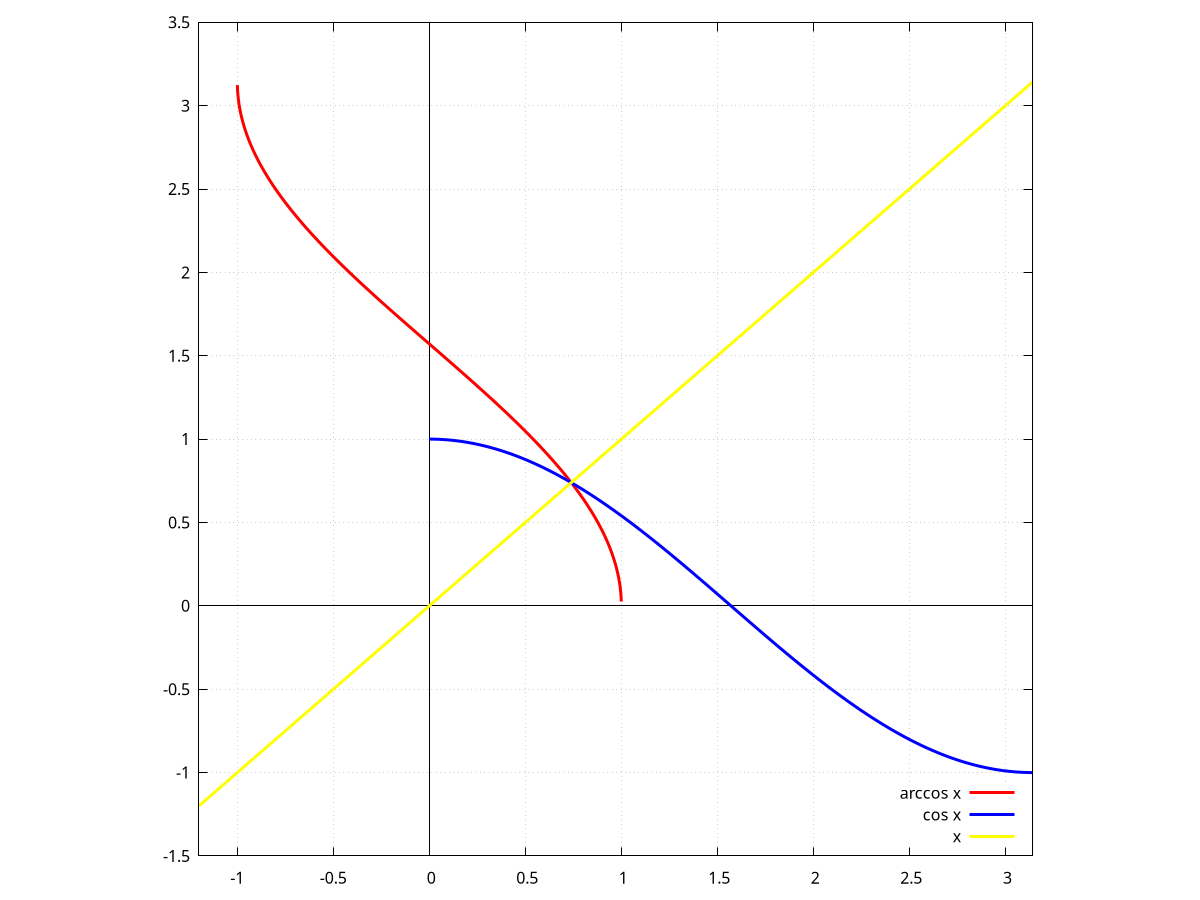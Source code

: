 reset
set terminal postscript enhanced color
set output "arccos.ps"
set grid
set size square
set style line 1 lt 1 lw 3 pt 3 linecolor rgb "red"
set style line 2 lt 1 lw 3 pt 3 linecolor rgb "blue"
set style line 3 lt 1 lw 3 pt 3 linecolor rgb "yellow"
set key right bottom
set yzeroaxis lt -1
set xzeroaxis lt -1
set samples 10000
f(x) = x < 0 ? 0/0 \
: cos(x)
#plot [-1.2:pi] acos(x) w l ls 1 title "arccos x", cos(x) w l ls 2 title "cos x", x w l ls 3
plot [-1.2:pi] acos(x) w l ls 1 title "arccos x", f(x) w l ls 2 title "cos x", x w l ls 3
